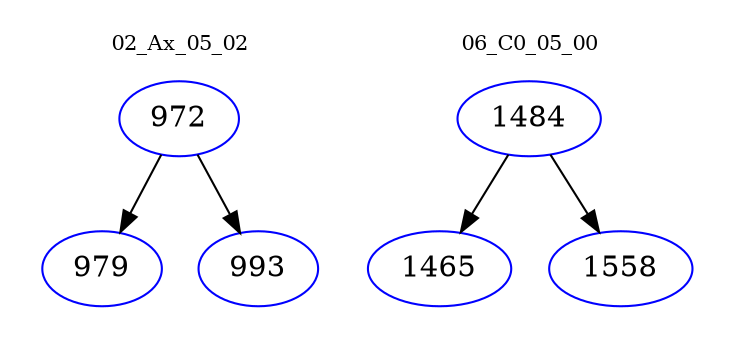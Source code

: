 digraph{
subgraph cluster_0 {
color = white
label = "02_Ax_05_02";
fontsize=10;
T0_972 [label="972", color="blue"]
T0_972 -> T0_979 [color="black"]
T0_979 [label="979", color="blue"]
T0_972 -> T0_993 [color="black"]
T0_993 [label="993", color="blue"]
}
subgraph cluster_1 {
color = white
label = "06_C0_05_00";
fontsize=10;
T1_1484 [label="1484", color="blue"]
T1_1484 -> T1_1465 [color="black"]
T1_1465 [label="1465", color="blue"]
T1_1484 -> T1_1558 [color="black"]
T1_1558 [label="1558", color="blue"]
}
}
